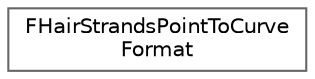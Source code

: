 digraph "Graphical Class Hierarchy"
{
 // INTERACTIVE_SVG=YES
 // LATEX_PDF_SIZE
  bgcolor="transparent";
  edge [fontname=Helvetica,fontsize=10,labelfontname=Helvetica,labelfontsize=10];
  node [fontname=Helvetica,fontsize=10,shape=box,height=0.2,width=0.4];
  rankdir="LR";
  Node0 [id="Node000000",label="FHairStrandsPointToCurve\lFormat",height=0.2,width=0.4,color="grey40", fillcolor="white", style="filled",URL="$d4/dde/structFHairStrandsPointToCurveFormat.html",tooltip=" "];
}
